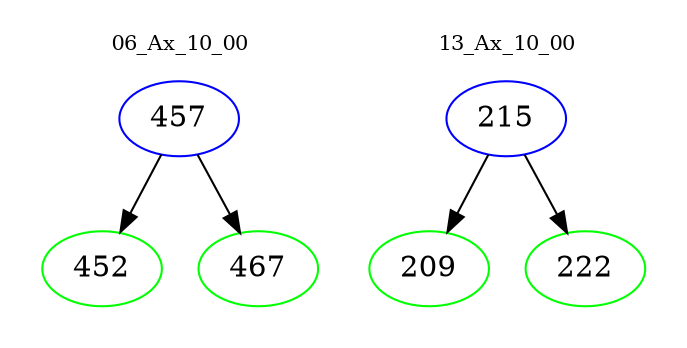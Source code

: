 digraph{
subgraph cluster_0 {
color = white
label = "06_Ax_10_00";
fontsize=10;
T0_457 [label="457", color="blue"]
T0_457 -> T0_452 [color="black"]
T0_452 [label="452", color="green"]
T0_457 -> T0_467 [color="black"]
T0_467 [label="467", color="green"]
}
subgraph cluster_1 {
color = white
label = "13_Ax_10_00";
fontsize=10;
T1_215 [label="215", color="blue"]
T1_215 -> T1_209 [color="black"]
T1_209 [label="209", color="green"]
T1_215 -> T1_222 [color="black"]
T1_222 [label="222", color="green"]
}
}
